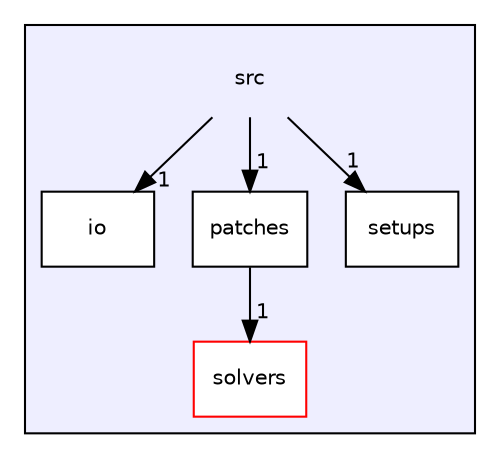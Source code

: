 digraph "src" {
  compound=true
  node [ fontsize="10", fontname="Helvetica"];
  edge [ labelfontsize="10", labelfontname="Helvetica"];
  subgraph clusterdir_68267d1309a1af8e8297ef4c3efbcdba {
    graph [ bgcolor="#eeeeff", pencolor="black", label="" URL="dir_68267d1309a1af8e8297ef4c3efbcdba.html"];
    dir_68267d1309a1af8e8297ef4c3efbcdba [shape=plaintext label="src"];
  dir_c184e51c84f2c3f0345bbc8a0d75d3e1 [shape=box label="io" fillcolor="white" style="filled" URL="dir_c184e51c84f2c3f0345bbc8a0d75d3e1.html"];
  dir_b30e6786f68341c2cc49d350d91cf100 [shape=box label="patches" fillcolor="white" style="filled" URL="dir_b30e6786f68341c2cc49d350d91cf100.html"];
  dir_798010cd6d7dc7987b9428b09426eaed [shape=box label="setups" fillcolor="white" style="filled" URL="dir_798010cd6d7dc7987b9428b09426eaed.html"];
  dir_19373f467389307dc54ab8a6e9e19559 [shape=box label="solvers" fillcolor="white" style="filled" color="red" URL="dir_19373f467389307dc54ab8a6e9e19559.html"];
  }
  dir_68267d1309a1af8e8297ef4c3efbcdba->dir_798010cd6d7dc7987b9428b09426eaed [headlabel="1", labeldistance=1.5 headhref="dir_000000_000003.html"];
  dir_68267d1309a1af8e8297ef4c3efbcdba->dir_b30e6786f68341c2cc49d350d91cf100 [headlabel="1", labeldistance=1.5 headhref="dir_000000_000002.html"];
  dir_68267d1309a1af8e8297ef4c3efbcdba->dir_c184e51c84f2c3f0345bbc8a0d75d3e1 [headlabel="1", labeldistance=1.5 headhref="dir_000000_000001.html"];
  dir_b30e6786f68341c2cc49d350d91cf100->dir_19373f467389307dc54ab8a6e9e19559 [headlabel="1", labeldistance=1.5 headhref="dir_000002_000004.html"];
}
